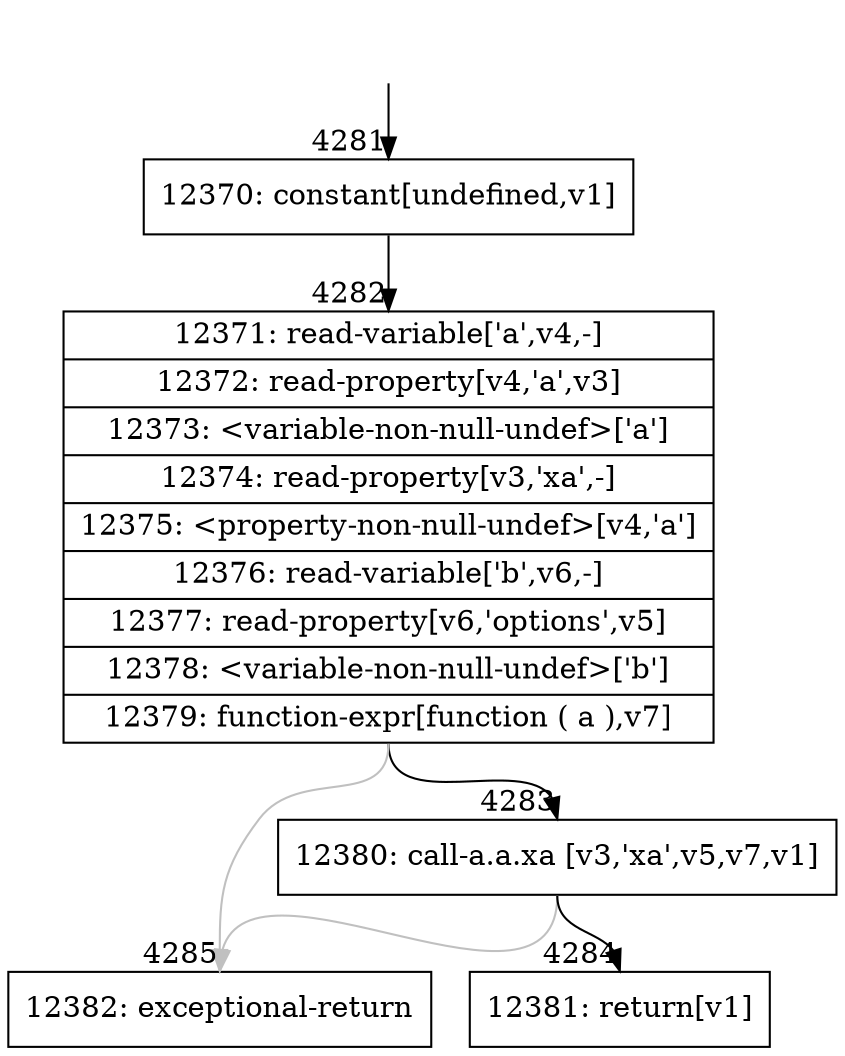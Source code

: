 digraph {
rankdir="TD"
BB_entry361[shape=none,label=""];
BB_entry361 -> BB4281 [tailport=s, headport=n, headlabel="    4281"]
BB4281 [shape=record label="{12370: constant[undefined,v1]}" ] 
BB4281 -> BB4282 [tailport=s, headport=n, headlabel="      4282"]
BB4282 [shape=record label="{12371: read-variable['a',v4,-]|12372: read-property[v4,'a',v3]|12373: \<variable-non-null-undef\>['a']|12374: read-property[v3,'xa',-]|12375: \<property-non-null-undef\>[v4,'a']|12376: read-variable['b',v6,-]|12377: read-property[v6,'options',v5]|12378: \<variable-non-null-undef\>['b']|12379: function-expr[function ( a ),v7]}" ] 
BB4282 -> BB4283 [tailport=s, headport=n, headlabel="      4283"]
BB4282 -> BB4285 [tailport=s, headport=n, color=gray, headlabel="      4285"]
BB4283 [shape=record label="{12380: call-a.a.xa [v3,'xa',v5,v7,v1]}" ] 
BB4283 -> BB4284 [tailport=s, headport=n, headlabel="      4284"]
BB4283 -> BB4285 [tailport=s, headport=n, color=gray]
BB4284 [shape=record label="{12381: return[v1]}" ] 
BB4285 [shape=record label="{12382: exceptional-return}" ] 
}
